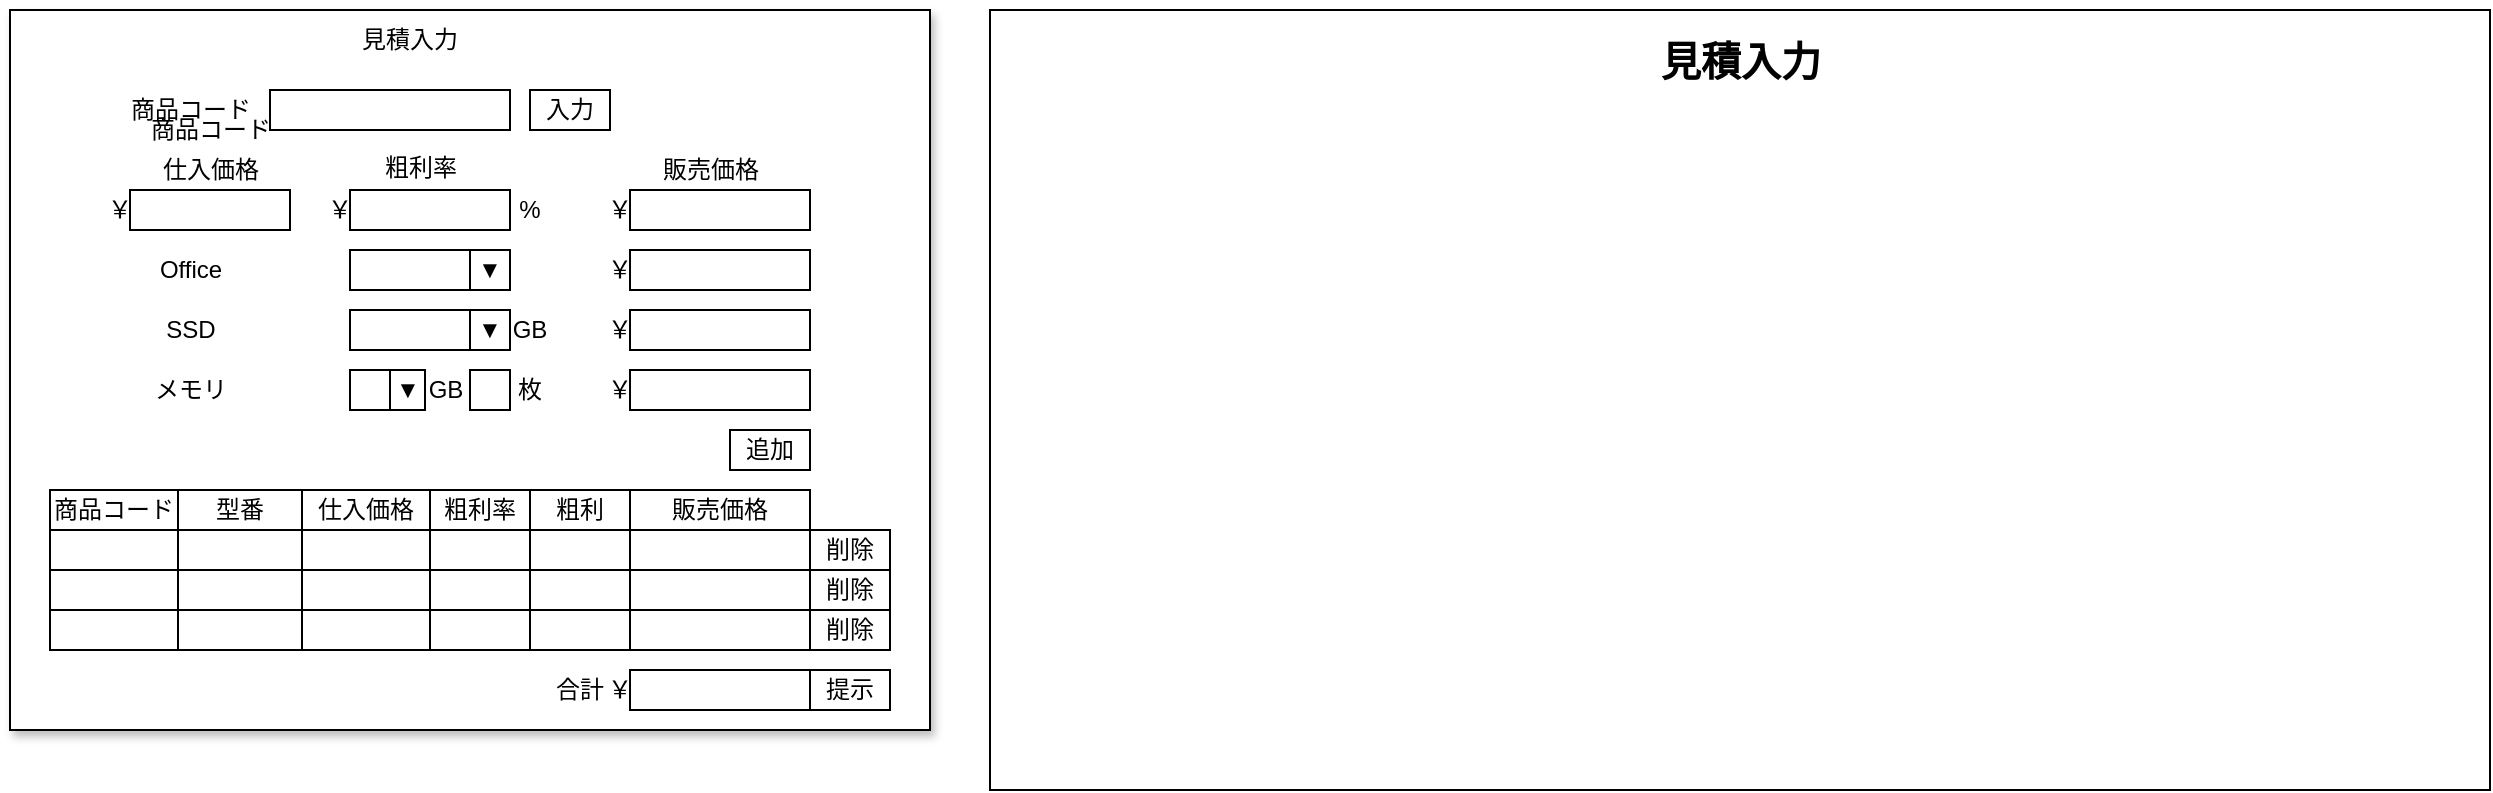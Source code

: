 <mxfile pages="2">
    <diagram id="2d7q4Twcdk3mc3P2LlPO" name="S10-01 見積">
        <mxGraphModel dx="814" dy="339" grid="1" gridSize="10" guides="1" tooltips="1" connect="1" arrows="1" fold="1" page="1" pageScale="1" pageWidth="827" pageHeight="1169" math="0" shadow="0">
            <root>
                <mxCell id="0"/>
                <mxCell id="1" style="locked=1;" parent="0"/>
                <mxCell id="hILR4y_Fma9SmZH_9_it-3" value="" style="rounded=0;whiteSpace=wrap;html=1;shadow=1;" parent="1" vertex="1">
                    <mxGeometry x="80" y="50" width="460" height="360" as="geometry"/>
                </mxCell>
                <mxCell id="hILR4y_Fma9SmZH_9_it-4" value="&lt;div&gt;見積入力&lt;/div&gt;" style="text;html=1;strokeColor=none;fillColor=none;align=center;verticalAlign=middle;whiteSpace=wrap;rounded=0;" parent="1" vertex="1">
                    <mxGeometry x="250" y="50" width="60" height="30" as="geometry"/>
                </mxCell>
                <mxCell id="hILR4y_Fma9SmZH_9_it-5" value="&lt;div&gt;商品コード&lt;/div&gt;" style="text;html=1;align=center;verticalAlign=middle;resizable=0;points=[];autosize=1;strokeColor=none;fillColor=none;" parent="1" vertex="1">
                    <mxGeometry x="130" y="90" width="80" height="20" as="geometry"/>
                </mxCell>
                <mxCell id="hILR4y_Fma9SmZH_9_it-6" value="&lt;div&gt;Office&lt;/div&gt;" style="text;html=1;align=center;verticalAlign=middle;resizable=0;points=[];autosize=1;strokeColor=none;fillColor=none;" parent="1" vertex="1">
                    <mxGeometry x="145" y="170" width="50" height="20" as="geometry"/>
                </mxCell>
                <mxCell id="hILR4y_Fma9SmZH_9_it-7" value="&lt;div&gt;SSD&lt;/div&gt;" style="text;html=1;align=center;verticalAlign=middle;resizable=0;points=[];autosize=1;strokeColor=none;fillColor=none;" parent="1" vertex="1">
                    <mxGeometry x="150" y="200" width="40" height="20" as="geometry"/>
                </mxCell>
                <mxCell id="hILR4y_Fma9SmZH_9_it-8" value="メモリ" style="text;html=1;align=center;verticalAlign=middle;resizable=0;points=[];autosize=1;strokeColor=none;fillColor=none;" parent="1" vertex="1">
                    <mxGeometry x="145" y="230" width="50" height="20" as="geometry"/>
                </mxCell>
                <mxCell id="hILR4y_Fma9SmZH_9_it-9" value="" style="rounded=0;whiteSpace=wrap;html=1;" parent="1" vertex="1">
                    <mxGeometry x="210" y="90" width="120" height="20" as="geometry"/>
                </mxCell>
                <mxCell id="hILR4y_Fma9SmZH_9_it-10" value="入力" style="rounded=0;whiteSpace=wrap;html=1;" parent="1" vertex="1">
                    <mxGeometry x="340" y="90" width="40" height="20" as="geometry"/>
                </mxCell>
                <mxCell id="hILR4y_Fma9SmZH_9_it-11" value="仕入価格" style="text;html=1;align=center;verticalAlign=middle;resizable=0;points=[];autosize=1;strokeColor=none;fillColor=none;" parent="1" vertex="1">
                    <mxGeometry x="150" y="120" width="60" height="20" as="geometry"/>
                </mxCell>
                <mxCell id="hILR4y_Fma9SmZH_9_it-12" value="粗利率" style="text;html=1;align=center;verticalAlign=middle;resizable=0;points=[];autosize=1;strokeColor=none;fillColor=none;" parent="1" vertex="1">
                    <mxGeometry x="260" y="119" width="50" height="20" as="geometry"/>
                </mxCell>
                <mxCell id="hILR4y_Fma9SmZH_9_it-13" value="&lt;div&gt;販売価格&lt;/div&gt;" style="text;html=1;align=center;verticalAlign=middle;resizable=0;points=[];autosize=1;strokeColor=none;fillColor=none;" parent="1" vertex="1">
                    <mxGeometry x="400" y="120" width="60" height="20" as="geometry"/>
                </mxCell>
                <mxCell id="hILR4y_Fma9SmZH_9_it-14" value="" style="rounded=0;whiteSpace=wrap;html=1;" parent="1" vertex="1">
                    <mxGeometry x="140" y="140" width="80" height="20" as="geometry"/>
                </mxCell>
                <mxCell id="hILR4y_Fma9SmZH_9_it-15" value="" style="rounded=0;whiteSpace=wrap;html=1;" parent="1" vertex="1">
                    <mxGeometry x="250" y="140" width="80" height="20" as="geometry"/>
                </mxCell>
                <mxCell id="hILR4y_Fma9SmZH_9_it-16" value="" style="rounded=0;whiteSpace=wrap;html=1;" parent="1" vertex="1">
                    <mxGeometry x="390" y="140" width="90" height="20" as="geometry"/>
                </mxCell>
                <mxCell id="hILR4y_Fma9SmZH_9_it-17" value="￥" style="text;html=1;strokeColor=none;fillColor=none;align=center;verticalAlign=middle;whiteSpace=wrap;rounded=0;" parent="1" vertex="1">
                    <mxGeometry x="240" y="140" width="10" height="20" as="geometry"/>
                </mxCell>
                <mxCell id="hILR4y_Fma9SmZH_9_it-18" value="￥" style="text;html=1;strokeColor=none;fillColor=none;align=center;verticalAlign=middle;whiteSpace=wrap;rounded=0;" parent="1" vertex="1">
                    <mxGeometry x="380" y="140" width="10" height="20" as="geometry"/>
                </mxCell>
                <mxCell id="hILR4y_Fma9SmZH_9_it-19" value="%" style="text;html=1;strokeColor=none;fillColor=none;align=center;verticalAlign=middle;whiteSpace=wrap;rounded=0;" parent="1" vertex="1">
                    <mxGeometry x="330" y="140" width="20" height="20" as="geometry"/>
                </mxCell>
                <mxCell id="hILR4y_Fma9SmZH_9_it-20" value="" style="rounded=0;whiteSpace=wrap;html=1;" parent="1" vertex="1">
                    <mxGeometry x="250" y="170" width="80" height="20" as="geometry"/>
                </mxCell>
                <mxCell id="hILR4y_Fma9SmZH_9_it-21" value="▼" style="rounded=0;whiteSpace=wrap;html=1;" parent="1" vertex="1">
                    <mxGeometry x="310" y="170" width="20" height="20" as="geometry"/>
                </mxCell>
                <mxCell id="hILR4y_Fma9SmZH_9_it-22" value="" style="rounded=0;whiteSpace=wrap;html=1;" parent="1" vertex="1">
                    <mxGeometry x="390" y="170" width="90" height="20" as="geometry"/>
                </mxCell>
                <mxCell id="hILR4y_Fma9SmZH_9_it-23" value="￥" style="text;html=1;strokeColor=none;fillColor=none;align=center;verticalAlign=middle;whiteSpace=wrap;rounded=0;" parent="1" vertex="1">
                    <mxGeometry x="380" y="170" width="10" height="20" as="geometry"/>
                </mxCell>
                <mxCell id="hILR4y_Fma9SmZH_9_it-24" value="" style="rounded=0;whiteSpace=wrap;html=1;" parent="1" vertex="1">
                    <mxGeometry x="390" y="200" width="90" height="20" as="geometry"/>
                </mxCell>
                <mxCell id="hILR4y_Fma9SmZH_9_it-25" value="￥" style="text;html=1;strokeColor=none;fillColor=none;align=center;verticalAlign=middle;whiteSpace=wrap;rounded=0;" parent="1" vertex="1">
                    <mxGeometry x="380" y="200" width="10" height="20" as="geometry"/>
                </mxCell>
                <mxCell id="hILR4y_Fma9SmZH_9_it-26" value="" style="rounded=0;whiteSpace=wrap;html=1;" parent="1" vertex="1">
                    <mxGeometry x="390" y="230" width="90" height="20" as="geometry"/>
                </mxCell>
                <mxCell id="hILR4y_Fma9SmZH_9_it-27" value="￥" style="text;html=1;strokeColor=none;fillColor=none;align=center;verticalAlign=middle;whiteSpace=wrap;rounded=0;" parent="1" vertex="1">
                    <mxGeometry x="380" y="230" width="10" height="20" as="geometry"/>
                </mxCell>
                <mxCell id="hILR4y_Fma9SmZH_9_it-28" value="" style="rounded=0;whiteSpace=wrap;html=1;" parent="1" vertex="1">
                    <mxGeometry x="250" y="200" width="80" height="20" as="geometry"/>
                </mxCell>
                <mxCell id="hILR4y_Fma9SmZH_9_it-29" value="▼" style="rounded=0;whiteSpace=wrap;html=1;" parent="1" vertex="1">
                    <mxGeometry x="310" y="200" width="20" height="20" as="geometry"/>
                </mxCell>
                <mxCell id="hILR4y_Fma9SmZH_9_it-30" value="" style="rounded=0;whiteSpace=wrap;html=1;" parent="1" vertex="1">
                    <mxGeometry x="250" y="230" width="37.5" height="20" as="geometry"/>
                </mxCell>
                <mxCell id="hILR4y_Fma9SmZH_9_it-31" value="▼" style="rounded=0;whiteSpace=wrap;html=1;" parent="1" vertex="1">
                    <mxGeometry x="270" y="230" width="17.5" height="20" as="geometry"/>
                </mxCell>
                <mxCell id="hILR4y_Fma9SmZH_9_it-32" value="" style="shape=table;html=1;whiteSpace=wrap;startSize=0;container=1;collapsible=0;childLayout=tableLayout;" parent="1" vertex="1">
                    <mxGeometry x="100" y="290" width="190" height="80" as="geometry"/>
                </mxCell>
                <mxCell id="hILR4y_Fma9SmZH_9_it-33" value="" style="shape=partialRectangle;html=1;whiteSpace=wrap;collapsible=0;dropTarget=0;pointerEvents=0;fillColor=none;top=0;left=0;bottom=0;right=0;points=[[0,0.5],[1,0.5]];portConstraint=eastwest;" parent="hILR4y_Fma9SmZH_9_it-32" vertex="1">
                    <mxGeometry width="190" height="20" as="geometry"/>
                </mxCell>
                <mxCell id="hILR4y_Fma9SmZH_9_it-34" value="&lt;div&gt;商品コード&lt;/div&gt;" style="shape=partialRectangle;html=1;whiteSpace=wrap;connectable=0;fillColor=none;top=0;left=0;bottom=0;right=0;overflow=hidden;pointerEvents=1;" parent="hILR4y_Fma9SmZH_9_it-33" vertex="1">
                    <mxGeometry width="64" height="20" as="geometry">
                        <mxRectangle width="64" height="20" as="alternateBounds"/>
                    </mxGeometry>
                </mxCell>
                <mxCell id="hILR4y_Fma9SmZH_9_it-35" value="型番" style="shape=partialRectangle;html=1;whiteSpace=wrap;connectable=0;fillColor=none;top=0;left=0;bottom=0;right=0;overflow=hidden;pointerEvents=1;" parent="hILR4y_Fma9SmZH_9_it-33" vertex="1">
                    <mxGeometry x="64" width="62" height="20" as="geometry">
                        <mxRectangle width="62" height="20" as="alternateBounds"/>
                    </mxGeometry>
                </mxCell>
                <mxCell id="hILR4y_Fma9SmZH_9_it-36" value="&lt;div&gt;仕入価格&lt;/div&gt;" style="shape=partialRectangle;html=1;whiteSpace=wrap;connectable=0;fillColor=none;top=0;left=0;bottom=0;right=0;overflow=hidden;pointerEvents=1;" parent="hILR4y_Fma9SmZH_9_it-33" vertex="1">
                    <mxGeometry x="126" width="64" height="20" as="geometry">
                        <mxRectangle width="64" height="20" as="alternateBounds"/>
                    </mxGeometry>
                </mxCell>
                <mxCell id="hILR4y_Fma9SmZH_9_it-37" value="" style="shape=partialRectangle;html=1;whiteSpace=wrap;collapsible=0;dropTarget=0;pointerEvents=0;fillColor=none;top=0;left=0;bottom=0;right=0;points=[[0,0.5],[1,0.5]];portConstraint=eastwest;" parent="hILR4y_Fma9SmZH_9_it-32" vertex="1">
                    <mxGeometry y="20" width="190" height="20" as="geometry"/>
                </mxCell>
                <mxCell id="hILR4y_Fma9SmZH_9_it-38" value="" style="shape=partialRectangle;html=1;whiteSpace=wrap;connectable=0;fillColor=none;top=0;left=0;bottom=0;right=0;overflow=hidden;pointerEvents=1;" parent="hILR4y_Fma9SmZH_9_it-37" vertex="1">
                    <mxGeometry width="64" height="20" as="geometry">
                        <mxRectangle width="64" height="20" as="alternateBounds"/>
                    </mxGeometry>
                </mxCell>
                <mxCell id="hILR4y_Fma9SmZH_9_it-39" value="" style="shape=partialRectangle;html=1;whiteSpace=wrap;connectable=0;fillColor=none;top=0;left=0;bottom=0;right=0;overflow=hidden;pointerEvents=1;" parent="hILR4y_Fma9SmZH_9_it-37" vertex="1">
                    <mxGeometry x="64" width="62" height="20" as="geometry">
                        <mxRectangle width="62" height="20" as="alternateBounds"/>
                    </mxGeometry>
                </mxCell>
                <mxCell id="hILR4y_Fma9SmZH_9_it-40" value="" style="shape=partialRectangle;html=1;whiteSpace=wrap;connectable=0;fillColor=none;top=0;left=0;bottom=0;right=0;overflow=hidden;pointerEvents=1;" parent="hILR4y_Fma9SmZH_9_it-37" vertex="1">
                    <mxGeometry x="126" width="64" height="20" as="geometry">
                        <mxRectangle width="64" height="20" as="alternateBounds"/>
                    </mxGeometry>
                </mxCell>
                <mxCell id="hILR4y_Fma9SmZH_9_it-41" value="" style="shape=partialRectangle;html=1;whiteSpace=wrap;collapsible=0;dropTarget=0;pointerEvents=0;fillColor=none;top=0;left=0;bottom=0;right=0;points=[[0,0.5],[1,0.5]];portConstraint=eastwest;" parent="hILR4y_Fma9SmZH_9_it-32" vertex="1">
                    <mxGeometry y="40" width="190" height="20" as="geometry"/>
                </mxCell>
                <mxCell id="hILR4y_Fma9SmZH_9_it-42" value="" style="shape=partialRectangle;html=1;whiteSpace=wrap;connectable=0;fillColor=none;top=0;left=0;bottom=0;right=0;overflow=hidden;pointerEvents=1;" parent="hILR4y_Fma9SmZH_9_it-41" vertex="1">
                    <mxGeometry width="64" height="20" as="geometry">
                        <mxRectangle width="64" height="20" as="alternateBounds"/>
                    </mxGeometry>
                </mxCell>
                <mxCell id="hILR4y_Fma9SmZH_9_it-43" value="" style="shape=partialRectangle;html=1;whiteSpace=wrap;connectable=0;fillColor=none;top=0;left=0;bottom=0;right=0;overflow=hidden;pointerEvents=1;" parent="hILR4y_Fma9SmZH_9_it-41" vertex="1">
                    <mxGeometry x="64" width="62" height="20" as="geometry">
                        <mxRectangle width="62" height="20" as="alternateBounds"/>
                    </mxGeometry>
                </mxCell>
                <mxCell id="hILR4y_Fma9SmZH_9_it-44" value="" style="shape=partialRectangle;html=1;whiteSpace=wrap;connectable=0;fillColor=none;top=0;left=0;bottom=0;right=0;overflow=hidden;pointerEvents=1;" parent="hILR4y_Fma9SmZH_9_it-41" vertex="1">
                    <mxGeometry x="126" width="64" height="20" as="geometry">
                        <mxRectangle width="64" height="20" as="alternateBounds"/>
                    </mxGeometry>
                </mxCell>
                <mxCell id="hILR4y_Fma9SmZH_9_it-45" value="" style="shape=partialRectangle;html=1;whiteSpace=wrap;collapsible=0;dropTarget=0;pointerEvents=0;fillColor=none;top=0;left=0;bottom=0;right=0;points=[[0,0.5],[1,0.5]];portConstraint=eastwest;" parent="hILR4y_Fma9SmZH_9_it-32" vertex="1">
                    <mxGeometry y="60" width="190" height="20" as="geometry"/>
                </mxCell>
                <mxCell id="hILR4y_Fma9SmZH_9_it-46" value="" style="shape=partialRectangle;html=1;whiteSpace=wrap;connectable=0;fillColor=none;top=0;left=0;bottom=0;right=0;overflow=hidden;pointerEvents=1;" parent="hILR4y_Fma9SmZH_9_it-45" vertex="1">
                    <mxGeometry width="64" height="20" as="geometry">
                        <mxRectangle width="64" height="20" as="alternateBounds"/>
                    </mxGeometry>
                </mxCell>
                <mxCell id="hILR4y_Fma9SmZH_9_it-47" value="" style="shape=partialRectangle;html=1;whiteSpace=wrap;connectable=0;fillColor=none;top=0;left=0;bottom=0;right=0;overflow=hidden;pointerEvents=1;" parent="hILR4y_Fma9SmZH_9_it-45" vertex="1">
                    <mxGeometry x="64" width="62" height="20" as="geometry">
                        <mxRectangle width="62" height="20" as="alternateBounds"/>
                    </mxGeometry>
                </mxCell>
                <mxCell id="hILR4y_Fma9SmZH_9_it-48" value="" style="shape=partialRectangle;html=1;whiteSpace=wrap;connectable=0;fillColor=none;top=0;left=0;bottom=0;right=0;overflow=hidden;pointerEvents=1;" parent="hILR4y_Fma9SmZH_9_it-45" vertex="1">
                    <mxGeometry x="126" width="64" height="20" as="geometry">
                        <mxRectangle width="64" height="20" as="alternateBounds"/>
                    </mxGeometry>
                </mxCell>
                <mxCell id="hILR4y_Fma9SmZH_9_it-49" value="" style="shape=table;html=1;whiteSpace=wrap;startSize=0;container=1;collapsible=0;childLayout=tableLayout;" parent="1" vertex="1">
                    <mxGeometry x="290" y="290" width="190" height="80" as="geometry"/>
                </mxCell>
                <mxCell id="hILR4y_Fma9SmZH_9_it-50" value="" style="shape=partialRectangle;html=1;whiteSpace=wrap;collapsible=0;dropTarget=0;pointerEvents=0;fillColor=none;top=0;left=0;bottom=0;right=0;points=[[0,0.5],[1,0.5]];portConstraint=eastwest;" parent="hILR4y_Fma9SmZH_9_it-49" vertex="1">
                    <mxGeometry width="190" height="20" as="geometry"/>
                </mxCell>
                <mxCell id="hILR4y_Fma9SmZH_9_it-51" value="粗利率" style="shape=partialRectangle;html=1;whiteSpace=wrap;connectable=0;fillColor=none;top=0;left=0;bottom=0;right=0;overflow=hidden;pointerEvents=1;" parent="hILR4y_Fma9SmZH_9_it-50" vertex="1">
                    <mxGeometry width="50" height="20" as="geometry">
                        <mxRectangle width="50" height="20" as="alternateBounds"/>
                    </mxGeometry>
                </mxCell>
                <mxCell id="hILR4y_Fma9SmZH_9_it-52" value="粗利" style="shape=partialRectangle;html=1;whiteSpace=wrap;connectable=0;fillColor=none;top=0;left=0;bottom=0;right=0;overflow=hidden;pointerEvents=1;" parent="hILR4y_Fma9SmZH_9_it-50" vertex="1">
                    <mxGeometry x="50" width="50" height="20" as="geometry">
                        <mxRectangle width="50" height="20" as="alternateBounds"/>
                    </mxGeometry>
                </mxCell>
                <mxCell id="hILR4y_Fma9SmZH_9_it-53" value="販売価格" style="shape=partialRectangle;html=1;whiteSpace=wrap;connectable=0;fillColor=none;top=0;left=0;bottom=0;right=0;overflow=hidden;pointerEvents=1;" parent="hILR4y_Fma9SmZH_9_it-50" vertex="1">
                    <mxGeometry x="100" width="90" height="20" as="geometry">
                        <mxRectangle width="90" height="20" as="alternateBounds"/>
                    </mxGeometry>
                </mxCell>
                <mxCell id="hILR4y_Fma9SmZH_9_it-54" value="" style="shape=partialRectangle;html=1;whiteSpace=wrap;collapsible=0;dropTarget=0;pointerEvents=0;fillColor=none;top=0;left=0;bottom=0;right=0;points=[[0,0.5],[1,0.5]];portConstraint=eastwest;" parent="hILR4y_Fma9SmZH_9_it-49" vertex="1">
                    <mxGeometry y="20" width="190" height="20" as="geometry"/>
                </mxCell>
                <mxCell id="hILR4y_Fma9SmZH_9_it-55" value="" style="shape=partialRectangle;html=1;whiteSpace=wrap;connectable=0;fillColor=none;top=0;left=0;bottom=0;right=0;overflow=hidden;pointerEvents=1;" parent="hILR4y_Fma9SmZH_9_it-54" vertex="1">
                    <mxGeometry width="50" height="20" as="geometry">
                        <mxRectangle width="50" height="20" as="alternateBounds"/>
                    </mxGeometry>
                </mxCell>
                <mxCell id="hILR4y_Fma9SmZH_9_it-56" value="" style="shape=partialRectangle;html=1;whiteSpace=wrap;connectable=0;fillColor=none;top=0;left=0;bottom=0;right=0;overflow=hidden;pointerEvents=1;" parent="hILR4y_Fma9SmZH_9_it-54" vertex="1">
                    <mxGeometry x="50" width="50" height="20" as="geometry">
                        <mxRectangle width="50" height="20" as="alternateBounds"/>
                    </mxGeometry>
                </mxCell>
                <mxCell id="hILR4y_Fma9SmZH_9_it-57" value="" style="shape=partialRectangle;html=1;whiteSpace=wrap;connectable=0;fillColor=none;top=0;left=0;bottom=0;right=0;overflow=hidden;pointerEvents=1;" parent="hILR4y_Fma9SmZH_9_it-54" vertex="1">
                    <mxGeometry x="100" width="90" height="20" as="geometry">
                        <mxRectangle width="90" height="20" as="alternateBounds"/>
                    </mxGeometry>
                </mxCell>
                <mxCell id="hILR4y_Fma9SmZH_9_it-58" value="" style="shape=partialRectangle;html=1;whiteSpace=wrap;collapsible=0;dropTarget=0;pointerEvents=0;fillColor=none;top=0;left=0;bottom=0;right=0;points=[[0,0.5],[1,0.5]];portConstraint=eastwest;" parent="hILR4y_Fma9SmZH_9_it-49" vertex="1">
                    <mxGeometry y="40" width="190" height="20" as="geometry"/>
                </mxCell>
                <mxCell id="hILR4y_Fma9SmZH_9_it-59" value="" style="shape=partialRectangle;html=1;whiteSpace=wrap;connectable=0;fillColor=none;top=0;left=0;bottom=0;right=0;overflow=hidden;pointerEvents=1;" parent="hILR4y_Fma9SmZH_9_it-58" vertex="1">
                    <mxGeometry width="50" height="20" as="geometry">
                        <mxRectangle width="50" height="20" as="alternateBounds"/>
                    </mxGeometry>
                </mxCell>
                <mxCell id="hILR4y_Fma9SmZH_9_it-60" value="" style="shape=partialRectangle;html=1;whiteSpace=wrap;connectable=0;fillColor=none;top=0;left=0;bottom=0;right=0;overflow=hidden;pointerEvents=1;" parent="hILR4y_Fma9SmZH_9_it-58" vertex="1">
                    <mxGeometry x="50" width="50" height="20" as="geometry">
                        <mxRectangle width="50" height="20" as="alternateBounds"/>
                    </mxGeometry>
                </mxCell>
                <mxCell id="hILR4y_Fma9SmZH_9_it-61" value="" style="shape=partialRectangle;html=1;whiteSpace=wrap;connectable=0;fillColor=none;top=0;left=0;bottom=0;right=0;overflow=hidden;pointerEvents=1;" parent="hILR4y_Fma9SmZH_9_it-58" vertex="1">
                    <mxGeometry x="100" width="90" height="20" as="geometry">
                        <mxRectangle width="90" height="20" as="alternateBounds"/>
                    </mxGeometry>
                </mxCell>
                <mxCell id="hILR4y_Fma9SmZH_9_it-62" value="" style="shape=partialRectangle;html=1;whiteSpace=wrap;collapsible=0;dropTarget=0;pointerEvents=0;fillColor=none;top=0;left=0;bottom=0;right=0;points=[[0,0.5],[1,0.5]];portConstraint=eastwest;" parent="hILR4y_Fma9SmZH_9_it-49" vertex="1">
                    <mxGeometry y="60" width="190" height="20" as="geometry"/>
                </mxCell>
                <mxCell id="hILR4y_Fma9SmZH_9_it-63" value="" style="shape=partialRectangle;html=1;whiteSpace=wrap;connectable=0;fillColor=none;top=0;left=0;bottom=0;right=0;overflow=hidden;pointerEvents=1;" parent="hILR4y_Fma9SmZH_9_it-62" vertex="1">
                    <mxGeometry width="50" height="20" as="geometry">
                        <mxRectangle width="50" height="20" as="alternateBounds"/>
                    </mxGeometry>
                </mxCell>
                <mxCell id="hILR4y_Fma9SmZH_9_it-64" value="" style="shape=partialRectangle;html=1;whiteSpace=wrap;connectable=0;fillColor=none;top=0;left=0;bottom=0;right=0;overflow=hidden;pointerEvents=1;" parent="hILR4y_Fma9SmZH_9_it-62" vertex="1">
                    <mxGeometry x="50" width="50" height="20" as="geometry">
                        <mxRectangle width="50" height="20" as="alternateBounds"/>
                    </mxGeometry>
                </mxCell>
                <mxCell id="hILR4y_Fma9SmZH_9_it-65" value="" style="shape=partialRectangle;html=1;whiteSpace=wrap;connectable=0;fillColor=none;top=0;left=0;bottom=0;right=0;overflow=hidden;pointerEvents=1;" parent="hILR4y_Fma9SmZH_9_it-62" vertex="1">
                    <mxGeometry x="100" width="90" height="20" as="geometry">
                        <mxRectangle width="90" height="20" as="alternateBounds"/>
                    </mxGeometry>
                </mxCell>
                <mxCell id="hILR4y_Fma9SmZH_9_it-66" value="合計" style="text;html=1;strokeColor=none;fillColor=none;align=center;verticalAlign=middle;whiteSpace=wrap;rounded=0;" parent="1" vertex="1">
                    <mxGeometry x="350" y="380" width="30" height="20" as="geometry"/>
                </mxCell>
                <mxCell id="hILR4y_Fma9SmZH_9_it-67" value="" style="rounded=0;whiteSpace=wrap;html=1;" parent="1" vertex="1">
                    <mxGeometry x="390" y="380" width="90" height="20" as="geometry"/>
                </mxCell>
                <mxCell id="hILR4y_Fma9SmZH_9_it-68" value="￥" style="text;html=1;strokeColor=none;fillColor=none;align=center;verticalAlign=middle;whiteSpace=wrap;rounded=0;" parent="1" vertex="1">
                    <mxGeometry x="380" y="380" width="10" height="20" as="geometry"/>
                </mxCell>
                <mxCell id="hILR4y_Fma9SmZH_9_it-69" value="GB" style="text;html=1;strokeColor=none;fillColor=none;align=center;verticalAlign=middle;whiteSpace=wrap;rounded=0;" parent="1" vertex="1">
                    <mxGeometry x="330" y="200" width="20" height="20" as="geometry"/>
                </mxCell>
                <mxCell id="hILR4y_Fma9SmZH_9_it-70" value="枚" style="text;html=1;strokeColor=none;fillColor=none;align=center;verticalAlign=middle;whiteSpace=wrap;rounded=0;" parent="1" vertex="1">
                    <mxGeometry x="330" y="230" width="20" height="20" as="geometry"/>
                </mxCell>
                <mxCell id="hILR4y_Fma9SmZH_9_it-71" value="" style="rounded=0;whiteSpace=wrap;html=1;" parent="1" vertex="1">
                    <mxGeometry x="310" y="230" width="20" height="20" as="geometry"/>
                </mxCell>
                <mxCell id="hILR4y_Fma9SmZH_9_it-72" value="GB" style="text;html=1;strokeColor=none;fillColor=none;align=center;verticalAlign=middle;whiteSpace=wrap;rounded=0;" parent="1" vertex="1">
                    <mxGeometry x="287.5" y="230" width="20" height="20" as="geometry"/>
                </mxCell>
                <mxCell id="hILR4y_Fma9SmZH_9_it-73" value="￥" style="text;html=1;strokeColor=none;fillColor=none;align=center;verticalAlign=middle;whiteSpace=wrap;rounded=0;" parent="1" vertex="1">
                    <mxGeometry x="130" y="140" width="10" height="20" as="geometry"/>
                </mxCell>
                <mxCell id="hILR4y_Fma9SmZH_9_it-74" value="&lt;div&gt;削除&lt;/div&gt;" style="rounded=0;whiteSpace=wrap;html=1;" parent="1" vertex="1">
                    <mxGeometry x="480" y="310" width="40" height="20" as="geometry"/>
                </mxCell>
                <mxCell id="hILR4y_Fma9SmZH_9_it-75" value="&lt;div&gt;削除&lt;/div&gt;" style="rounded=0;whiteSpace=wrap;html=1;" parent="1" vertex="1">
                    <mxGeometry x="480" y="330" width="40" height="20" as="geometry"/>
                </mxCell>
                <mxCell id="hILR4y_Fma9SmZH_9_it-76" value="&lt;div&gt;削除&lt;/div&gt;" style="rounded=0;whiteSpace=wrap;html=1;" parent="1" vertex="1">
                    <mxGeometry x="480" y="350" width="40" height="20" as="geometry"/>
                </mxCell>
                <mxCell id="hILR4y_Fma9SmZH_9_it-77" value="&lt;div&gt;追加&lt;/div&gt;" style="rounded=0;whiteSpace=wrap;html=1;" parent="1" vertex="1">
                    <mxGeometry x="440" y="260" width="40" height="20" as="geometry"/>
                </mxCell>
                <mxCell id="hILR4y_Fma9SmZH_9_it-78" value="提示" style="rounded=0;whiteSpace=wrap;html=1;" parent="1" vertex="1">
                    <mxGeometry x="480" y="380" width="40" height="20" as="geometry"/>
                </mxCell>
                <mxCell id="3MMqlpd7nySb8xgmtVuZ-3" value="" style="rounded=0;whiteSpace=wrap;html=1;fillColor=default;strokeColor=default;fontColor=default;" vertex="1" parent="1">
                    <mxGeometry x="570" y="50" width="750" height="390" as="geometry"/>
                </mxCell>
                <mxCell id="3MMqlpd7nySb8xgmtVuZ-4" value="見積入力" style="text;html=1;strokeColor=none;fillColor=none;align=center;verticalAlign=middle;whiteSpace=wrap;rounded=0;fontColor=default;fontStyle=1;fontSize=20;" vertex="1" parent="1">
                    <mxGeometry x="818.75" y="60" width="252.5" height="30" as="geometry"/>
                </mxCell>
                <mxCell id="V4e8C4A8n6TGMhoXxCWf-3" value="&lt;div&gt;商品コード&lt;/div&gt;" style="text;html=1;align=center;verticalAlign=middle;resizable=0;points=[];autosize=1;strokeColor=none;fillColor=none;" vertex="1" parent="1">
                    <mxGeometry x="140" y="100" width="80" height="20" as="geometry"/>
                </mxCell>
                <mxCell id="2" value="名称未設定レイヤ" parent="0"/>
                <mxCell id="3" value="名称未設定レイヤ" parent="0"/>
            </root>
        </mxGraphModel>
    </diagram>
    <diagram id="adCL3K_38qttfaBOMlnU" name="S10-02 客用見積">
<<<<<<< HEAD
        <mxGraphModel dx="1293" dy="717" grid="1" gridSize="10" guides="1" tooltips="1" connect="1" arrows="1" fold="1" page="1" pageScale="1" pageWidth="827" pageHeight="1169" math="0" shadow="0">
=======
        <mxGraphModel dx="814" dy="339" grid="1" gridSize="10" guides="1" tooltips="1" connect="1" arrows="1" fold="1" page="1" pageScale="1" pageWidth="827" pageHeight="1169" math="0" shadow="0">
>>>>>>> 04f1b89de7e1c0de03e7bb67ccd573b151ee77cd
            <root>
                <mxCell id="QnXR3cfc8Wpw4rfRPA1y-0"/>
                <mxCell id="QnXR3cfc8Wpw4rfRPA1y-1" style="locked=1;" parent="QnXR3cfc8Wpw4rfRPA1y-0"/>
                <mxCell id="qpgXcvMbHYsQFZI_Mwnj-75" value="" style="rounded=0;whiteSpace=wrap;html=1;shadow=1;" parent="QnXR3cfc8Wpw4rfRPA1y-1" vertex="1">
                    <mxGeometry x="90" y="60" width="420" height="210" as="geometry"/>
                </mxCell>
                <mxCell id="qpgXcvMbHYsQFZI_Mwnj-76" value="お見積り" style="text;html=1;strokeColor=none;fillColor=none;align=center;verticalAlign=middle;whiteSpace=wrap;rounded=0;" parent="QnXR3cfc8Wpw4rfRPA1y-1" vertex="1">
                    <mxGeometry x="270" y="60" width="60" height="30" as="geometry"/>
                </mxCell>
                <mxCell id="qpgXcvMbHYsQFZI_Mwnj-77" value="合計" style="text;html=1;strokeColor=none;fillColor=none;align=center;verticalAlign=middle;whiteSpace=wrap;rounded=0;" parent="QnXR3cfc8Wpw4rfRPA1y-1" vertex="1">
                    <mxGeometry x="360" y="240" width="30" height="20" as="geometry"/>
                </mxCell>
                <mxCell id="qpgXcvMbHYsQFZI_Mwnj-78" value="" style="rounded=0;whiteSpace=wrap;html=1;" parent="QnXR3cfc8Wpw4rfRPA1y-1" vertex="1">
                    <mxGeometry x="400" y="240" width="90" height="20" as="geometry"/>
                </mxCell>
                <mxCell id="qpgXcvMbHYsQFZI_Mwnj-79" value="￥" style="text;html=1;strokeColor=none;fillColor=none;align=center;verticalAlign=middle;whiteSpace=wrap;rounded=0;" parent="QnXR3cfc8Wpw4rfRPA1y-1" vertex="1">
                    <mxGeometry x="390" y="240" width="10" height="20" as="geometry"/>
                </mxCell>
                <mxCell id="qpgXcvMbHYsQFZI_Mwnj-80" value="" style="shape=table;html=1;whiteSpace=wrap;startSize=0;container=1;collapsible=0;childLayout=tableLayout;" parent="QnXR3cfc8Wpw4rfRPA1y-1" vertex="1">
                    <mxGeometry x="110" y="140" width="210" height="80" as="geometry"/>
                </mxCell>
                <mxCell id="qpgXcvMbHYsQFZI_Mwnj-81" value="" style="shape=partialRectangle;html=1;whiteSpace=wrap;collapsible=0;dropTarget=0;pointerEvents=0;fillColor=none;top=0;left=0;bottom=0;right=0;points=[[0,0.5],[1,0.5]];portConstraint=eastwest;" parent="qpgXcvMbHYsQFZI_Mwnj-80" vertex="1">
                    <mxGeometry width="210" height="20" as="geometry"/>
                </mxCell>
                <mxCell id="qpgXcvMbHYsQFZI_Mwnj-82" value="型番" style="shape=partialRectangle;html=1;whiteSpace=wrap;connectable=0;fillColor=none;top=0;left=0;bottom=0;right=0;overflow=hidden;pointerEvents=1;" parent="qpgXcvMbHYsQFZI_Mwnj-81" vertex="1">
                    <mxGeometry width="100" height="20" as="geometry">
                        <mxRectangle width="100" height="20" as="alternateBounds"/>
                    </mxGeometry>
                </mxCell>
                <mxCell id="qpgXcvMbHYsQFZI_Mwnj-83" value="Office" style="shape=partialRectangle;html=1;whiteSpace=wrap;connectable=0;fillColor=none;top=0;left=0;bottom=0;right=0;overflow=hidden;pointerEvents=1;" parent="qpgXcvMbHYsQFZI_Mwnj-81" vertex="1">
                    <mxGeometry x="100" width="90" height="20" as="geometry">
                        <mxRectangle width="90" height="20" as="alternateBounds"/>
                    </mxGeometry>
                </mxCell>
                <mxCell id="qpgXcvMbHYsQFZI_Mwnj-84" value="" style="shape=partialRectangle;html=1;whiteSpace=wrap;connectable=0;fillColor=none;top=0;left=0;bottom=0;right=0;overflow=hidden;pointerEvents=1;" parent="qpgXcvMbHYsQFZI_Mwnj-81" vertex="1">
                    <mxGeometry x="190" width="20" height="20" as="geometry">
                        <mxRectangle width="20" height="20" as="alternateBounds"/>
                    </mxGeometry>
                </mxCell>
                <mxCell id="qpgXcvMbHYsQFZI_Mwnj-85" value="" style="shape=partialRectangle;html=1;whiteSpace=wrap;collapsible=0;dropTarget=0;pointerEvents=0;fillColor=none;top=0;left=0;bottom=0;right=0;points=[[0,0.5],[1,0.5]];portConstraint=eastwest;" parent="qpgXcvMbHYsQFZI_Mwnj-80" vertex="1">
                    <mxGeometry y="20" width="210" height="20" as="geometry"/>
                </mxCell>
                <mxCell id="qpgXcvMbHYsQFZI_Mwnj-86" value="" style="shape=partialRectangle;html=1;whiteSpace=wrap;connectable=0;fillColor=none;top=0;left=0;bottom=0;right=0;overflow=hidden;pointerEvents=1;" parent="qpgXcvMbHYsQFZI_Mwnj-85" vertex="1">
                    <mxGeometry width="100" height="20" as="geometry">
                        <mxRectangle width="100" height="20" as="alternateBounds"/>
                    </mxGeometry>
                </mxCell>
                <mxCell id="qpgXcvMbHYsQFZI_Mwnj-87" value="" style="shape=partialRectangle;html=1;whiteSpace=wrap;connectable=0;fillColor=none;top=0;left=0;bottom=0;right=0;overflow=hidden;pointerEvents=1;" parent="qpgXcvMbHYsQFZI_Mwnj-85" vertex="1">
                    <mxGeometry x="100" width="90" height="20" as="geometry">
                        <mxRectangle width="90" height="20" as="alternateBounds"/>
                    </mxGeometry>
                </mxCell>
                <mxCell id="qpgXcvMbHYsQFZI_Mwnj-88" value="" style="shape=partialRectangle;html=1;whiteSpace=wrap;connectable=0;fillColor=none;top=0;left=0;bottom=0;right=0;overflow=hidden;pointerEvents=1;" parent="qpgXcvMbHYsQFZI_Mwnj-85" vertex="1">
                    <mxGeometry x="190" width="20" height="20" as="geometry">
                        <mxRectangle width="20" height="20" as="alternateBounds"/>
                    </mxGeometry>
                </mxCell>
                <mxCell id="qpgXcvMbHYsQFZI_Mwnj-89" value="" style="shape=partialRectangle;html=1;whiteSpace=wrap;collapsible=0;dropTarget=0;pointerEvents=0;fillColor=none;top=0;left=0;bottom=0;right=0;points=[[0,0.5],[1,0.5]];portConstraint=eastwest;" parent="qpgXcvMbHYsQFZI_Mwnj-80" vertex="1">
                    <mxGeometry y="40" width="210" height="20" as="geometry"/>
                </mxCell>
                <mxCell id="qpgXcvMbHYsQFZI_Mwnj-90" value="" style="shape=partialRectangle;html=1;whiteSpace=wrap;connectable=0;fillColor=none;top=0;left=0;bottom=0;right=0;overflow=hidden;pointerEvents=1;" parent="qpgXcvMbHYsQFZI_Mwnj-89" vertex="1">
                    <mxGeometry width="100" height="20" as="geometry">
                        <mxRectangle width="100" height="20" as="alternateBounds"/>
                    </mxGeometry>
                </mxCell>
                <mxCell id="qpgXcvMbHYsQFZI_Mwnj-91" value="" style="shape=partialRectangle;html=1;whiteSpace=wrap;connectable=0;fillColor=none;top=0;left=0;bottom=0;right=0;overflow=hidden;pointerEvents=1;" parent="qpgXcvMbHYsQFZI_Mwnj-89" vertex="1">
                    <mxGeometry x="100" width="90" height="20" as="geometry">
                        <mxRectangle width="90" height="20" as="alternateBounds"/>
                    </mxGeometry>
                </mxCell>
                <mxCell id="qpgXcvMbHYsQFZI_Mwnj-92" value="" style="shape=partialRectangle;html=1;whiteSpace=wrap;connectable=0;fillColor=none;top=0;left=0;bottom=0;right=0;overflow=hidden;pointerEvents=1;" parent="qpgXcvMbHYsQFZI_Mwnj-89" vertex="1">
                    <mxGeometry x="190" width="20" height="20" as="geometry">
                        <mxRectangle width="20" height="20" as="alternateBounds"/>
                    </mxGeometry>
                </mxCell>
                <mxCell id="qpgXcvMbHYsQFZI_Mwnj-93" value="" style="shape=partialRectangle;html=1;whiteSpace=wrap;collapsible=0;dropTarget=0;pointerEvents=0;fillColor=none;top=0;left=0;bottom=0;right=0;points=[[0,0.5],[1,0.5]];portConstraint=eastwest;" parent="qpgXcvMbHYsQFZI_Mwnj-80" vertex="1">
                    <mxGeometry y="60" width="210" height="20" as="geometry"/>
                </mxCell>
                <mxCell id="qpgXcvMbHYsQFZI_Mwnj-94" value="" style="shape=partialRectangle;html=1;whiteSpace=wrap;connectable=0;fillColor=none;top=0;left=0;bottom=0;right=0;overflow=hidden;pointerEvents=1;" parent="qpgXcvMbHYsQFZI_Mwnj-93" vertex="1">
                    <mxGeometry width="100" height="20" as="geometry">
                        <mxRectangle width="100" height="20" as="alternateBounds"/>
                    </mxGeometry>
                </mxCell>
                <mxCell id="qpgXcvMbHYsQFZI_Mwnj-95" value="" style="shape=partialRectangle;html=1;whiteSpace=wrap;connectable=0;fillColor=none;top=0;left=0;bottom=0;right=0;overflow=hidden;pointerEvents=1;" parent="qpgXcvMbHYsQFZI_Mwnj-93" vertex="1">
                    <mxGeometry x="100" width="90" height="20" as="geometry">
                        <mxRectangle width="90" height="20" as="alternateBounds"/>
                    </mxGeometry>
                </mxCell>
                <mxCell id="qpgXcvMbHYsQFZI_Mwnj-96" value="" style="shape=partialRectangle;html=1;whiteSpace=wrap;connectable=0;fillColor=none;top=0;left=0;bottom=0;right=0;overflow=hidden;pointerEvents=1;" parent="qpgXcvMbHYsQFZI_Mwnj-93" vertex="1">
                    <mxGeometry x="190" width="20" height="20" as="geometry">
                        <mxRectangle width="20" height="20" as="alternateBounds"/>
                    </mxGeometry>
                </mxCell>
                <mxCell id="qpgXcvMbHYsQFZI_Mwnj-97" value="" style="shape=table;html=1;whiteSpace=wrap;startSize=0;container=1;collapsible=0;childLayout=tableLayout;" parent="QnXR3cfc8Wpw4rfRPA1y-1" vertex="1">
                    <mxGeometry x="110" y="100" width="210" height="80" as="geometry"/>
                </mxCell>
                <mxCell id="qpgXcvMbHYsQFZI_Mwnj-98" value="" style="shape=partialRectangle;html=1;whiteSpace=wrap;collapsible=0;dropTarget=0;pointerEvents=0;fillColor=none;top=0;left=0;bottom=0;right=0;points=[[0,0.5],[1,0.5]];portConstraint=eastwest;" parent="qpgXcvMbHYsQFZI_Mwnj-97" vertex="1">
                    <mxGeometry width="210" height="20" as="geometry"/>
                </mxCell>
                <mxCell id="qpgXcvMbHYsQFZI_Mwnj-99" value="型番" style="shape=partialRectangle;html=1;whiteSpace=wrap;connectable=0;fillColor=none;top=0;left=0;bottom=0;right=0;overflow=hidden;pointerEvents=1;" parent="qpgXcvMbHYsQFZI_Mwnj-98" vertex="1">
                    <mxGeometry width="100" height="20" as="geometry">
                        <mxRectangle width="100" height="20" as="alternateBounds"/>
                    </mxGeometry>
                </mxCell>
                <mxCell id="qpgXcvMbHYsQFZI_Mwnj-100" value="Office" style="shape=partialRectangle;html=1;whiteSpace=wrap;connectable=0;fillColor=none;top=0;left=0;bottom=0;right=0;overflow=hidden;pointerEvents=1;" parent="qpgXcvMbHYsQFZI_Mwnj-98" vertex="1">
                    <mxGeometry x="100" width="90" height="20" as="geometry">
                        <mxRectangle width="90" height="20" as="alternateBounds"/>
                    </mxGeometry>
                </mxCell>
                <mxCell id="qpgXcvMbHYsQFZI_Mwnj-101" value="" style="shape=partialRectangle;html=1;whiteSpace=wrap;connectable=0;fillColor=none;top=0;left=0;bottom=0;right=0;overflow=hidden;pointerEvents=1;" parent="qpgXcvMbHYsQFZI_Mwnj-98" vertex="1">
                    <mxGeometry x="190" width="20" height="20" as="geometry">
                        <mxRectangle width="20" height="20" as="alternateBounds"/>
                    </mxGeometry>
                </mxCell>
                <mxCell id="qpgXcvMbHYsQFZI_Mwnj-102" value="" style="shape=partialRectangle;html=1;whiteSpace=wrap;collapsible=0;dropTarget=0;pointerEvents=0;fillColor=none;top=0;left=0;bottom=0;right=0;points=[[0,0.5],[1,0.5]];portConstraint=eastwest;" parent="qpgXcvMbHYsQFZI_Mwnj-97" vertex="1">
                    <mxGeometry y="20" width="210" height="20" as="geometry"/>
                </mxCell>
                <mxCell id="qpgXcvMbHYsQFZI_Mwnj-103" value="" style="shape=partialRectangle;html=1;whiteSpace=wrap;connectable=0;fillColor=none;top=0;left=0;bottom=0;right=0;overflow=hidden;pointerEvents=1;" parent="qpgXcvMbHYsQFZI_Mwnj-102" vertex="1">
                    <mxGeometry width="100" height="20" as="geometry">
                        <mxRectangle width="100" height="20" as="alternateBounds"/>
                    </mxGeometry>
                </mxCell>
                <mxCell id="qpgXcvMbHYsQFZI_Mwnj-104" value="" style="shape=partialRectangle;html=1;whiteSpace=wrap;connectable=0;fillColor=none;top=0;left=0;bottom=0;right=0;overflow=hidden;pointerEvents=1;" parent="qpgXcvMbHYsQFZI_Mwnj-102" vertex="1">
                    <mxGeometry x="100" width="90" height="20" as="geometry">
                        <mxRectangle width="90" height="20" as="alternateBounds"/>
                    </mxGeometry>
                </mxCell>
                <mxCell id="qpgXcvMbHYsQFZI_Mwnj-105" value="" style="shape=partialRectangle;html=1;whiteSpace=wrap;connectable=0;fillColor=none;top=0;left=0;bottom=0;right=0;overflow=hidden;pointerEvents=1;" parent="qpgXcvMbHYsQFZI_Mwnj-102" vertex="1">
                    <mxGeometry x="190" width="20" height="20" as="geometry">
                        <mxRectangle width="20" height="20" as="alternateBounds"/>
                    </mxGeometry>
                </mxCell>
                <mxCell id="qpgXcvMbHYsQFZI_Mwnj-106" value="" style="shape=partialRectangle;html=1;whiteSpace=wrap;collapsible=0;dropTarget=0;pointerEvents=0;fillColor=none;top=0;left=0;bottom=0;right=0;points=[[0,0.5],[1,0.5]];portConstraint=eastwest;" parent="qpgXcvMbHYsQFZI_Mwnj-97" vertex="1">
                    <mxGeometry y="40" width="210" height="20" as="geometry"/>
                </mxCell>
                <mxCell id="qpgXcvMbHYsQFZI_Mwnj-107" value="" style="shape=partialRectangle;html=1;whiteSpace=wrap;connectable=0;fillColor=none;top=0;left=0;bottom=0;right=0;overflow=hidden;pointerEvents=1;" parent="qpgXcvMbHYsQFZI_Mwnj-106" vertex="1">
                    <mxGeometry width="100" height="20" as="geometry">
                        <mxRectangle width="100" height="20" as="alternateBounds"/>
                    </mxGeometry>
                </mxCell>
                <mxCell id="qpgXcvMbHYsQFZI_Mwnj-108" value="" style="shape=partialRectangle;html=1;whiteSpace=wrap;connectable=0;fillColor=none;top=0;left=0;bottom=0;right=0;overflow=hidden;pointerEvents=1;" parent="qpgXcvMbHYsQFZI_Mwnj-106" vertex="1">
                    <mxGeometry x="100" width="90" height="20" as="geometry">
                        <mxRectangle width="90" height="20" as="alternateBounds"/>
                    </mxGeometry>
                </mxCell>
                <mxCell id="qpgXcvMbHYsQFZI_Mwnj-109" value="" style="shape=partialRectangle;html=1;whiteSpace=wrap;connectable=0;fillColor=none;top=0;left=0;bottom=0;right=0;overflow=hidden;pointerEvents=1;" parent="qpgXcvMbHYsQFZI_Mwnj-106" vertex="1">
                    <mxGeometry x="190" width="20" height="20" as="geometry">
                        <mxRectangle width="20" height="20" as="alternateBounds"/>
                    </mxGeometry>
                </mxCell>
                <mxCell id="qpgXcvMbHYsQFZI_Mwnj-110" value="" style="shape=partialRectangle;html=1;whiteSpace=wrap;collapsible=0;dropTarget=0;pointerEvents=0;fillColor=none;top=0;left=0;bottom=0;right=0;points=[[0,0.5],[1,0.5]];portConstraint=eastwest;" parent="qpgXcvMbHYsQFZI_Mwnj-97" vertex="1">
                    <mxGeometry y="60" width="210" height="20" as="geometry"/>
                </mxCell>
                <mxCell id="qpgXcvMbHYsQFZI_Mwnj-111" value="" style="shape=partialRectangle;html=1;whiteSpace=wrap;connectable=0;fillColor=none;top=0;left=0;bottom=0;right=0;overflow=hidden;pointerEvents=1;" parent="qpgXcvMbHYsQFZI_Mwnj-110" vertex="1">
                    <mxGeometry width="100" height="20" as="geometry">
                        <mxRectangle width="100" height="20" as="alternateBounds"/>
                    </mxGeometry>
                </mxCell>
                <mxCell id="qpgXcvMbHYsQFZI_Mwnj-112" value="" style="shape=partialRectangle;html=1;whiteSpace=wrap;connectable=0;fillColor=none;top=0;left=0;bottom=0;right=0;overflow=hidden;pointerEvents=1;" parent="qpgXcvMbHYsQFZI_Mwnj-110" vertex="1">
                    <mxGeometry x="100" width="90" height="20" as="geometry">
                        <mxRectangle width="90" height="20" as="alternateBounds"/>
                    </mxGeometry>
                </mxCell>
                <mxCell id="qpgXcvMbHYsQFZI_Mwnj-113" value="" style="shape=partialRectangle;html=1;whiteSpace=wrap;connectable=0;fillColor=none;top=0;left=0;bottom=0;right=0;overflow=hidden;pointerEvents=1;" parent="qpgXcvMbHYsQFZI_Mwnj-110" vertex="1">
                    <mxGeometry x="190" width="20" height="20" as="geometry">
                        <mxRectangle width="20" height="20" as="alternateBounds"/>
                    </mxGeometry>
                </mxCell>
                <mxCell id="qpgXcvMbHYsQFZI_Mwnj-114" value="" style="shape=table;html=1;whiteSpace=wrap;startSize=0;container=1;collapsible=0;childLayout=tableLayout;" parent="QnXR3cfc8Wpw4rfRPA1y-1" vertex="1">
                    <mxGeometry x="300" y="140" width="190" height="80" as="geometry"/>
                </mxCell>
                <mxCell id="qpgXcvMbHYsQFZI_Mwnj-115" value="" style="shape=partialRectangle;html=1;whiteSpace=wrap;collapsible=0;dropTarget=0;pointerEvents=0;fillColor=none;top=0;left=0;bottom=0;right=0;points=[[0,0.5],[1,0.5]];portConstraint=eastwest;" parent="qpgXcvMbHYsQFZI_Mwnj-114" vertex="1">
                    <mxGeometry width="190" height="20" as="geometry"/>
                </mxCell>
                <mxCell id="qpgXcvMbHYsQFZI_Mwnj-116" value="メモリ" style="shape=partialRectangle;html=1;whiteSpace=wrap;connectable=0;fillColor=none;top=0;left=0;bottom=0;right=0;overflow=hidden;pointerEvents=1;" parent="qpgXcvMbHYsQFZI_Mwnj-115" vertex="1">
                    <mxGeometry width="50" height="20" as="geometry">
                        <mxRectangle width="50" height="20" as="alternateBounds"/>
                    </mxGeometry>
                </mxCell>
                <mxCell id="qpgXcvMbHYsQFZI_Mwnj-117" value="SSD" style="shape=partialRectangle;html=1;whiteSpace=wrap;connectable=0;fillColor=none;top=0;left=0;bottom=0;right=0;overflow=hidden;pointerEvents=1;" parent="qpgXcvMbHYsQFZI_Mwnj-115" vertex="1">
                    <mxGeometry x="50" width="50" height="20" as="geometry">
                        <mxRectangle width="50" height="20" as="alternateBounds"/>
                    </mxGeometry>
                </mxCell>
                <mxCell id="qpgXcvMbHYsQFZI_Mwnj-118" value="販売価格" style="shape=partialRectangle;html=1;whiteSpace=wrap;connectable=0;fillColor=none;top=0;left=0;bottom=0;right=0;overflow=hidden;pointerEvents=1;" parent="qpgXcvMbHYsQFZI_Mwnj-115" vertex="1">
                    <mxGeometry x="100" width="90" height="20" as="geometry">
                        <mxRectangle width="90" height="20" as="alternateBounds"/>
                    </mxGeometry>
                </mxCell>
                <mxCell id="qpgXcvMbHYsQFZI_Mwnj-119" value="" style="shape=partialRectangle;html=1;whiteSpace=wrap;collapsible=0;dropTarget=0;pointerEvents=0;fillColor=none;top=0;left=0;bottom=0;right=0;points=[[0,0.5],[1,0.5]];portConstraint=eastwest;" parent="qpgXcvMbHYsQFZI_Mwnj-114" vertex="1">
                    <mxGeometry y="20" width="190" height="20" as="geometry"/>
                </mxCell>
                <mxCell id="qpgXcvMbHYsQFZI_Mwnj-120" value="" style="shape=partialRectangle;html=1;whiteSpace=wrap;connectable=0;fillColor=none;top=0;left=0;bottom=0;right=0;overflow=hidden;pointerEvents=1;" parent="qpgXcvMbHYsQFZI_Mwnj-119" vertex="1">
                    <mxGeometry width="50" height="20" as="geometry">
                        <mxRectangle width="50" height="20" as="alternateBounds"/>
                    </mxGeometry>
                </mxCell>
                <mxCell id="qpgXcvMbHYsQFZI_Mwnj-121" value="" style="shape=partialRectangle;html=1;whiteSpace=wrap;connectable=0;fillColor=none;top=0;left=0;bottom=0;right=0;overflow=hidden;pointerEvents=1;" parent="qpgXcvMbHYsQFZI_Mwnj-119" vertex="1">
                    <mxGeometry x="50" width="50" height="20" as="geometry">
                        <mxRectangle width="50" height="20" as="alternateBounds"/>
                    </mxGeometry>
                </mxCell>
                <mxCell id="qpgXcvMbHYsQFZI_Mwnj-122" value="" style="shape=partialRectangle;html=1;whiteSpace=wrap;connectable=0;fillColor=none;top=0;left=0;bottom=0;right=0;overflow=hidden;pointerEvents=1;" parent="qpgXcvMbHYsQFZI_Mwnj-119" vertex="1">
                    <mxGeometry x="100" width="90" height="20" as="geometry">
                        <mxRectangle width="90" height="20" as="alternateBounds"/>
                    </mxGeometry>
                </mxCell>
                <mxCell id="qpgXcvMbHYsQFZI_Mwnj-123" value="" style="shape=partialRectangle;html=1;whiteSpace=wrap;collapsible=0;dropTarget=0;pointerEvents=0;fillColor=none;top=0;left=0;bottom=0;right=0;points=[[0,0.5],[1,0.5]];portConstraint=eastwest;" parent="qpgXcvMbHYsQFZI_Mwnj-114" vertex="1">
                    <mxGeometry y="40" width="190" height="20" as="geometry"/>
                </mxCell>
                <mxCell id="qpgXcvMbHYsQFZI_Mwnj-124" value="" style="shape=partialRectangle;html=1;whiteSpace=wrap;connectable=0;fillColor=none;top=0;left=0;bottom=0;right=0;overflow=hidden;pointerEvents=1;" parent="qpgXcvMbHYsQFZI_Mwnj-123" vertex="1">
                    <mxGeometry width="50" height="20" as="geometry">
                        <mxRectangle width="50" height="20" as="alternateBounds"/>
                    </mxGeometry>
                </mxCell>
                <mxCell id="qpgXcvMbHYsQFZI_Mwnj-125" value="" style="shape=partialRectangle;html=1;whiteSpace=wrap;connectable=0;fillColor=none;top=0;left=0;bottom=0;right=0;overflow=hidden;pointerEvents=1;" parent="qpgXcvMbHYsQFZI_Mwnj-123" vertex="1">
                    <mxGeometry x="50" width="50" height="20" as="geometry">
                        <mxRectangle width="50" height="20" as="alternateBounds"/>
                    </mxGeometry>
                </mxCell>
                <mxCell id="qpgXcvMbHYsQFZI_Mwnj-126" value="" style="shape=partialRectangle;html=1;whiteSpace=wrap;connectable=0;fillColor=none;top=0;left=0;bottom=0;right=0;overflow=hidden;pointerEvents=1;" parent="qpgXcvMbHYsQFZI_Mwnj-123" vertex="1">
                    <mxGeometry x="100" width="90" height="20" as="geometry">
                        <mxRectangle width="90" height="20" as="alternateBounds"/>
                    </mxGeometry>
                </mxCell>
                <mxCell id="qpgXcvMbHYsQFZI_Mwnj-127" value="" style="shape=partialRectangle;html=1;whiteSpace=wrap;collapsible=0;dropTarget=0;pointerEvents=0;fillColor=none;top=0;left=0;bottom=0;right=0;points=[[0,0.5],[1,0.5]];portConstraint=eastwest;" parent="qpgXcvMbHYsQFZI_Mwnj-114" vertex="1">
                    <mxGeometry y="60" width="190" height="20" as="geometry"/>
                </mxCell>
                <mxCell id="qpgXcvMbHYsQFZI_Mwnj-128" value="" style="shape=partialRectangle;html=1;whiteSpace=wrap;connectable=0;fillColor=none;top=0;left=0;bottom=0;right=0;overflow=hidden;pointerEvents=1;" parent="qpgXcvMbHYsQFZI_Mwnj-127" vertex="1">
                    <mxGeometry width="50" height="20" as="geometry">
                        <mxRectangle width="50" height="20" as="alternateBounds"/>
                    </mxGeometry>
                </mxCell>
                <mxCell id="qpgXcvMbHYsQFZI_Mwnj-129" value="" style="shape=partialRectangle;html=1;whiteSpace=wrap;connectable=0;fillColor=none;top=0;left=0;bottom=0;right=0;overflow=hidden;pointerEvents=1;" parent="qpgXcvMbHYsQFZI_Mwnj-127" vertex="1">
                    <mxGeometry x="50" width="50" height="20" as="geometry">
                        <mxRectangle width="50" height="20" as="alternateBounds"/>
                    </mxGeometry>
                </mxCell>
                <mxCell id="qpgXcvMbHYsQFZI_Mwnj-130" value="" style="shape=partialRectangle;html=1;whiteSpace=wrap;connectable=0;fillColor=none;top=0;left=0;bottom=0;right=0;overflow=hidden;pointerEvents=1;" parent="qpgXcvMbHYsQFZI_Mwnj-127" vertex="1">
                    <mxGeometry x="100" width="90" height="20" as="geometry">
                        <mxRectangle width="90" height="20" as="alternateBounds"/>
                    </mxGeometry>
                </mxCell>
                <mxCell id="qpgXcvMbHYsQFZI_Mwnj-131" value="" style="shape=table;html=1;whiteSpace=wrap;startSize=0;container=1;collapsible=0;childLayout=tableLayout;" parent="QnXR3cfc8Wpw4rfRPA1y-1" vertex="1">
                    <mxGeometry x="300" y="100" width="190" height="80" as="geometry"/>
                </mxCell>
                <mxCell id="qpgXcvMbHYsQFZI_Mwnj-132" value="" style="shape=partialRectangle;html=1;whiteSpace=wrap;collapsible=0;dropTarget=0;pointerEvents=0;fillColor=none;top=0;left=0;bottom=0;right=0;points=[[0,0.5],[1,0.5]];portConstraint=eastwest;" parent="qpgXcvMbHYsQFZI_Mwnj-131" vertex="1">
                    <mxGeometry width="190" height="20" as="geometry"/>
                </mxCell>
                <mxCell id="qpgXcvMbHYsQFZI_Mwnj-133" value="メモリ" style="shape=partialRectangle;html=1;whiteSpace=wrap;connectable=0;fillColor=none;top=0;left=0;bottom=0;right=0;overflow=hidden;pointerEvents=1;" parent="qpgXcvMbHYsQFZI_Mwnj-132" vertex="1">
                    <mxGeometry width="50" height="20" as="geometry">
                        <mxRectangle width="50" height="20" as="alternateBounds"/>
                    </mxGeometry>
                </mxCell>
                <mxCell id="qpgXcvMbHYsQFZI_Mwnj-134" value="SSD" style="shape=partialRectangle;html=1;whiteSpace=wrap;connectable=0;fillColor=none;top=0;left=0;bottom=0;right=0;overflow=hidden;pointerEvents=1;" parent="qpgXcvMbHYsQFZI_Mwnj-132" vertex="1">
                    <mxGeometry x="50" width="50" height="20" as="geometry">
                        <mxRectangle width="50" height="20" as="alternateBounds"/>
                    </mxGeometry>
                </mxCell>
                <mxCell id="qpgXcvMbHYsQFZI_Mwnj-135" value="販売価格" style="shape=partialRectangle;html=1;whiteSpace=wrap;connectable=0;fillColor=none;top=0;left=0;bottom=0;right=0;overflow=hidden;pointerEvents=1;" parent="qpgXcvMbHYsQFZI_Mwnj-132" vertex="1">
                    <mxGeometry x="100" width="90" height="20" as="geometry">
                        <mxRectangle width="90" height="20" as="alternateBounds"/>
                    </mxGeometry>
                </mxCell>
                <mxCell id="qpgXcvMbHYsQFZI_Mwnj-136" value="" style="shape=partialRectangle;html=1;whiteSpace=wrap;collapsible=0;dropTarget=0;pointerEvents=0;fillColor=none;top=0;left=0;bottom=0;right=0;points=[[0,0.5],[1,0.5]];portConstraint=eastwest;" parent="qpgXcvMbHYsQFZI_Mwnj-131" vertex="1">
                    <mxGeometry y="20" width="190" height="20" as="geometry"/>
                </mxCell>
                <mxCell id="qpgXcvMbHYsQFZI_Mwnj-137" value="" style="shape=partialRectangle;html=1;whiteSpace=wrap;connectable=0;fillColor=none;top=0;left=0;bottom=0;right=0;overflow=hidden;pointerEvents=1;" parent="qpgXcvMbHYsQFZI_Mwnj-136" vertex="1">
                    <mxGeometry width="50" height="20" as="geometry">
                        <mxRectangle width="50" height="20" as="alternateBounds"/>
                    </mxGeometry>
                </mxCell>
                <mxCell id="qpgXcvMbHYsQFZI_Mwnj-138" value="" style="shape=partialRectangle;html=1;whiteSpace=wrap;connectable=0;fillColor=none;top=0;left=0;bottom=0;right=0;overflow=hidden;pointerEvents=1;" parent="qpgXcvMbHYsQFZI_Mwnj-136" vertex="1">
                    <mxGeometry x="50" width="50" height="20" as="geometry">
                        <mxRectangle width="50" height="20" as="alternateBounds"/>
                    </mxGeometry>
                </mxCell>
                <mxCell id="qpgXcvMbHYsQFZI_Mwnj-139" value="" style="shape=partialRectangle;html=1;whiteSpace=wrap;connectable=0;fillColor=none;top=0;left=0;bottom=0;right=0;overflow=hidden;pointerEvents=1;" parent="qpgXcvMbHYsQFZI_Mwnj-136" vertex="1">
                    <mxGeometry x="100" width="90" height="20" as="geometry">
                        <mxRectangle width="90" height="20" as="alternateBounds"/>
                    </mxGeometry>
                </mxCell>
                <mxCell id="qpgXcvMbHYsQFZI_Mwnj-140" value="" style="shape=partialRectangle;html=1;whiteSpace=wrap;collapsible=0;dropTarget=0;pointerEvents=0;fillColor=none;top=0;left=0;bottom=0;right=0;points=[[0,0.5],[1,0.5]];portConstraint=eastwest;" parent="qpgXcvMbHYsQFZI_Mwnj-131" vertex="1">
                    <mxGeometry y="40" width="190" height="20" as="geometry"/>
                </mxCell>
                <mxCell id="qpgXcvMbHYsQFZI_Mwnj-141" value="" style="shape=partialRectangle;html=1;whiteSpace=wrap;connectable=0;fillColor=none;top=0;left=0;bottom=0;right=0;overflow=hidden;pointerEvents=1;" parent="qpgXcvMbHYsQFZI_Mwnj-140" vertex="1">
                    <mxGeometry width="50" height="20" as="geometry">
                        <mxRectangle width="50" height="20" as="alternateBounds"/>
                    </mxGeometry>
                </mxCell>
                <mxCell id="qpgXcvMbHYsQFZI_Mwnj-142" value="" style="shape=partialRectangle;html=1;whiteSpace=wrap;connectable=0;fillColor=none;top=0;left=0;bottom=0;right=0;overflow=hidden;pointerEvents=1;" parent="qpgXcvMbHYsQFZI_Mwnj-140" vertex="1">
                    <mxGeometry x="50" width="50" height="20" as="geometry">
                        <mxRectangle width="50" height="20" as="alternateBounds"/>
                    </mxGeometry>
                </mxCell>
                <mxCell id="qpgXcvMbHYsQFZI_Mwnj-143" value="" style="shape=partialRectangle;html=1;whiteSpace=wrap;connectable=0;fillColor=none;top=0;left=0;bottom=0;right=0;overflow=hidden;pointerEvents=1;" parent="qpgXcvMbHYsQFZI_Mwnj-140" vertex="1">
                    <mxGeometry x="100" width="90" height="20" as="geometry">
                        <mxRectangle width="90" height="20" as="alternateBounds"/>
                    </mxGeometry>
                </mxCell>
                <mxCell id="qpgXcvMbHYsQFZI_Mwnj-144" value="" style="shape=partialRectangle;html=1;whiteSpace=wrap;collapsible=0;dropTarget=0;pointerEvents=0;fillColor=none;top=0;left=0;bottom=0;right=0;points=[[0,0.5],[1,0.5]];portConstraint=eastwest;" parent="qpgXcvMbHYsQFZI_Mwnj-131" vertex="1">
                    <mxGeometry y="60" width="190" height="20" as="geometry"/>
                </mxCell>
                <mxCell id="qpgXcvMbHYsQFZI_Mwnj-145" value="" style="shape=partialRectangle;html=1;whiteSpace=wrap;connectable=0;fillColor=none;top=0;left=0;bottom=0;right=0;overflow=hidden;pointerEvents=1;" parent="qpgXcvMbHYsQFZI_Mwnj-144" vertex="1">
                    <mxGeometry width="50" height="20" as="geometry">
                        <mxRectangle width="50" height="20" as="alternateBounds"/>
                    </mxGeometry>
                </mxCell>
                <mxCell id="qpgXcvMbHYsQFZI_Mwnj-146" value="" style="shape=partialRectangle;html=1;whiteSpace=wrap;connectable=0;fillColor=none;top=0;left=0;bottom=0;right=0;overflow=hidden;pointerEvents=1;" parent="qpgXcvMbHYsQFZI_Mwnj-144" vertex="1">
                    <mxGeometry x="50" width="50" height="20" as="geometry">
                        <mxRectangle width="50" height="20" as="alternateBounds"/>
                    </mxGeometry>
                </mxCell>
                <mxCell id="qpgXcvMbHYsQFZI_Mwnj-147" value="" style="shape=partialRectangle;html=1;whiteSpace=wrap;connectable=0;fillColor=none;top=0;left=0;bottom=0;right=0;overflow=hidden;pointerEvents=1;" parent="qpgXcvMbHYsQFZI_Mwnj-144" vertex="1">
                    <mxGeometry x="100" width="90" height="20" as="geometry">
                        <mxRectangle width="90" height="20" as="alternateBounds"/>
                    </mxGeometry>
                </mxCell>
                <mxCell id="qpgXcvMbHYsQFZI_Mwnj-73" value="名称未設定レイヤ" parent="QnXR3cfc8Wpw4rfRPA1y-0"/>
                <mxCell id="KAeFLTq8PTNMaoejWYTV-0" value="" style="rounded=0;whiteSpace=wrap;html=1;fillColor=default;strokeColor=default;fontColor=default;" vertex="1" parent="qpgXcvMbHYsQFZI_Mwnj-73">
                    <mxGeometry x="570" y="60" width="750" height="390" as="geometry"/>
                </mxCell>
                <mxCell id="KAeFLTq8PTNMaoejWYTV-1" value="お客様用見積" style="text;html=1;strokeColor=none;fillColor=none;align=center;verticalAlign=middle;whiteSpace=wrap;rounded=0;fontColor=default;fontStyle=1;fontSize=20;" vertex="1" parent="qpgXcvMbHYsQFZI_Mwnj-73">
                    <mxGeometry x="818.75" y="70" width="252.5" height="30" as="geometry"/>
                </mxCell>
                <mxCell id="qpgXcvMbHYsQFZI_Mwnj-74" value="名称未設定レイヤ" parent="QnXR3cfc8Wpw4rfRPA1y-0"/>
            </root>
        </mxGraphModel>
    </diagram>
</mxfile>